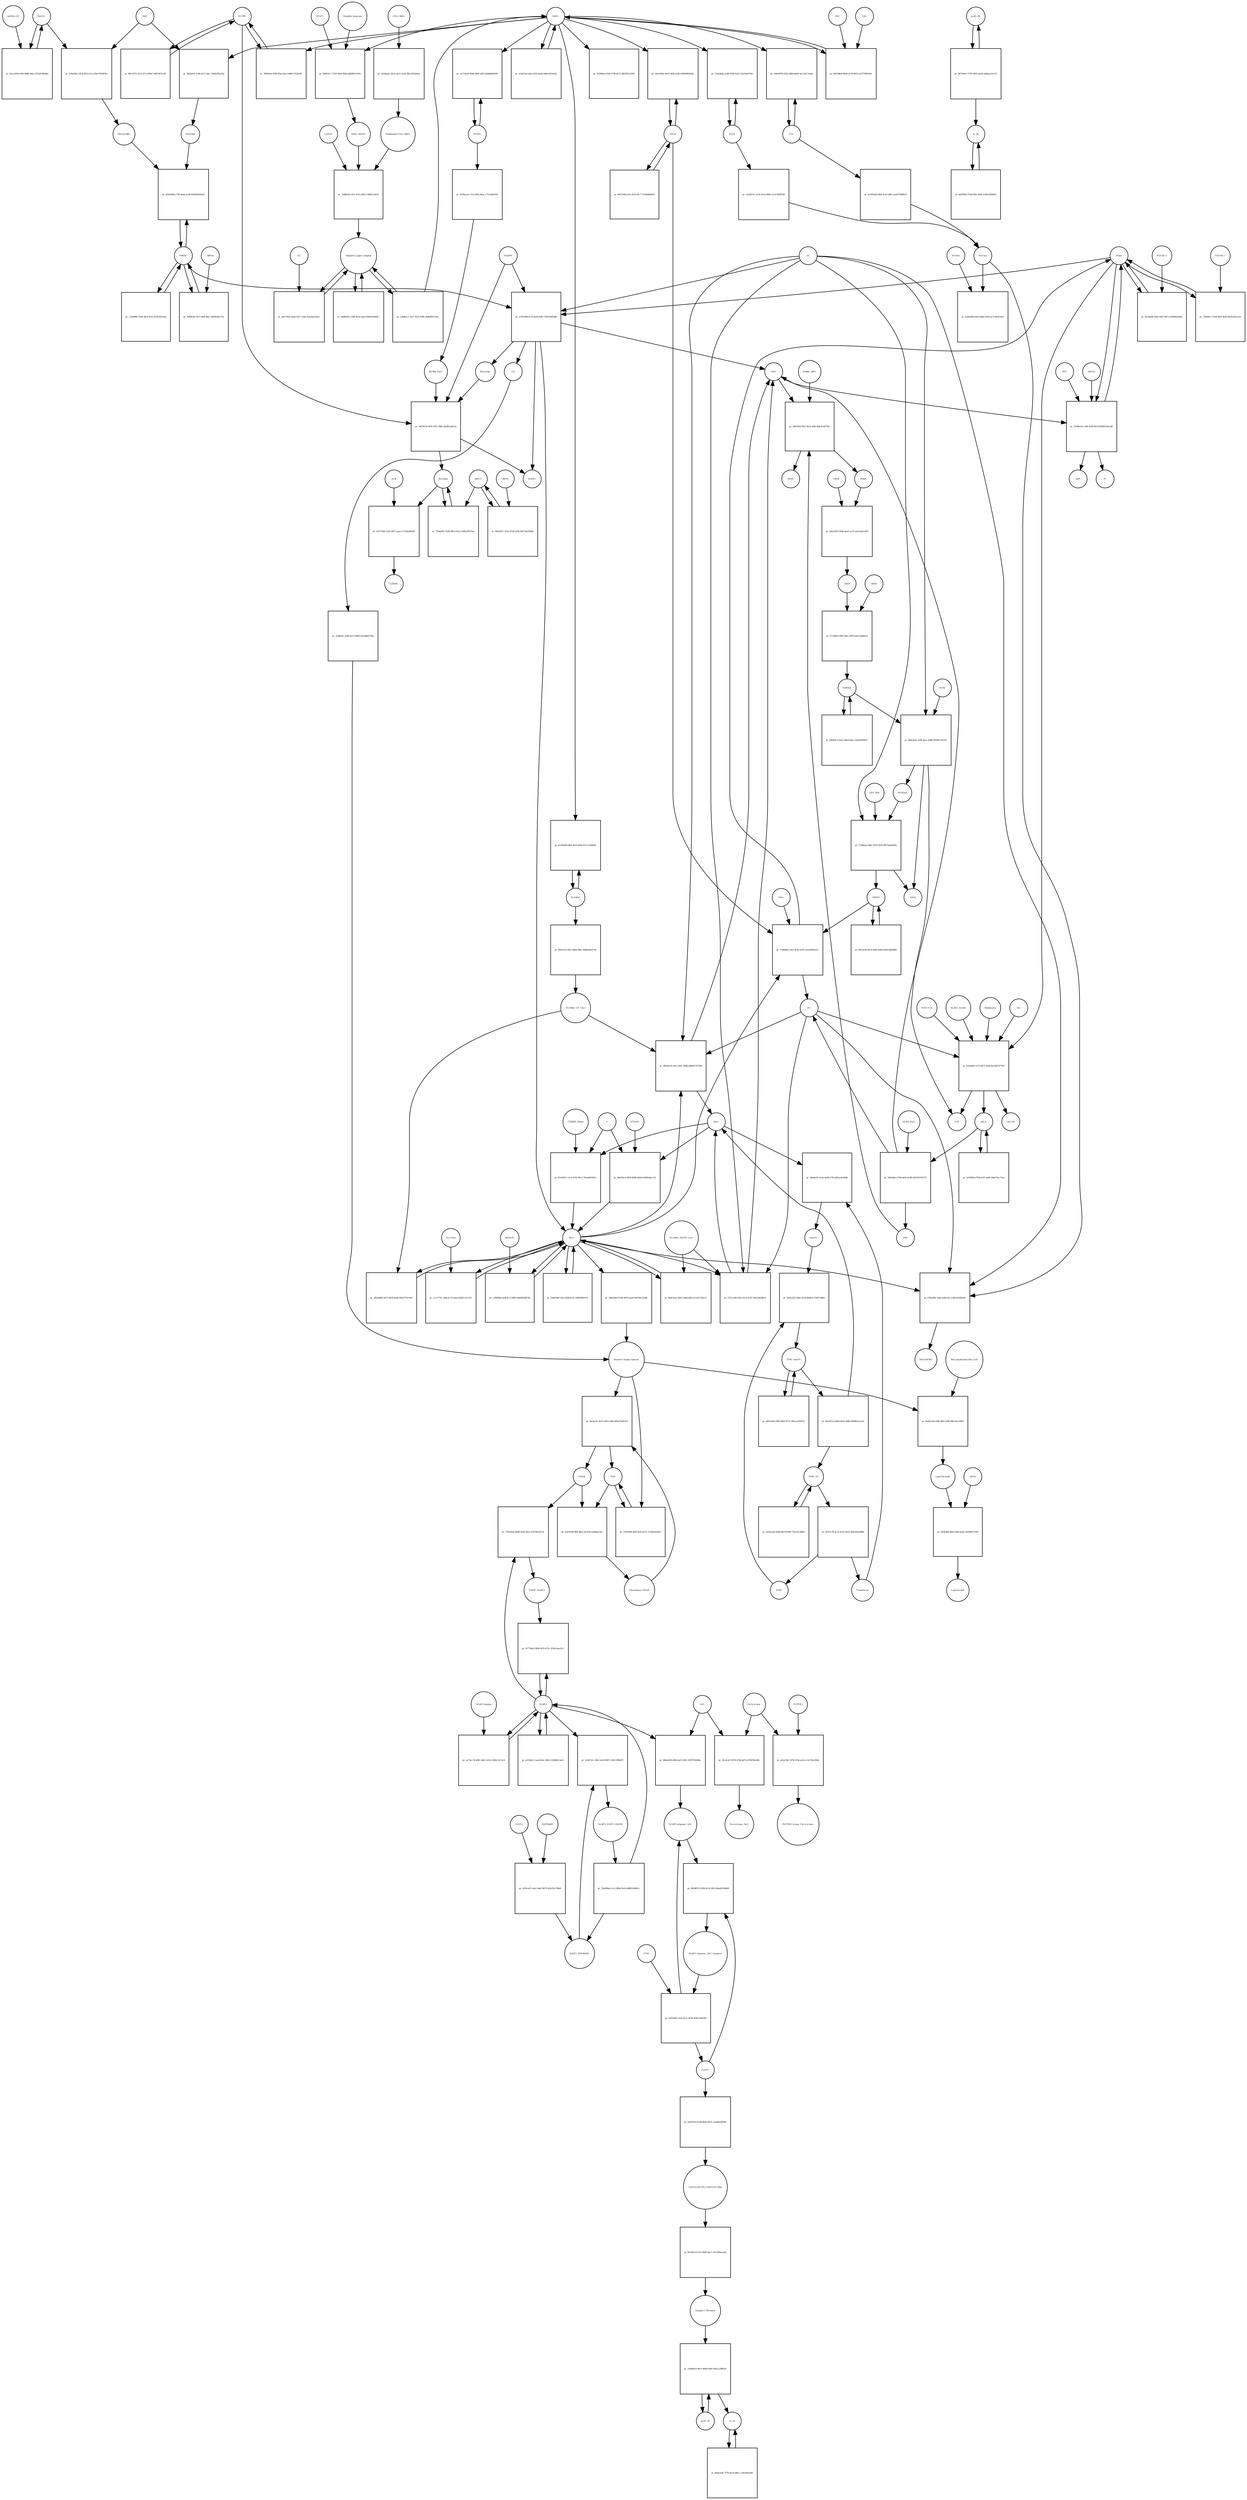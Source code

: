 strict digraph  {
Heme [annotation="urn_miriam_obo.chebi_CHEBI%3A30413", bipartite=0, cls="simple chemical", fontsize=4, label=Heme, shape=circle];
"pr_a765599b-fc19-4a29-834f-729fcb9d5d9b" [annotation="", bipartite=1, cls=process, fontsize=4, label="pr_a765599b-fc19-4a29-834f-729fcb9d5d9b", shape=square];
Biliverdin [annotation="urn_miriam_obo.chebi_CHEBI%3A17033", bipartite=0, cls="simple chemical", fontsize=4, label=Biliverdin, shape=circle];
HMOX1 [annotation="", bipartite=0, cls=macromolecule, fontsize=4, label=HMOX1, shape=circle];
O2 [annotation="urn_miriam_obo.chebi_CHEBI%3A15379", bipartite=0, cls="simple chemical", fontsize=4, label=O2, shape=circle];
NADPH [annotation="urn_miriam_obo.chebi_CHEBI%3A16474", bipartite=0, cls="simple chemical", fontsize=4, label=NADPH, shape=circle];
H2O [annotation="urn_miriam_obo.chebi_CHEBI%3A15377", bipartite=0, cls="simple chemical", fontsize=4, label=H2O, shape=circle];
"Fe2+" [annotation="urn_miriam_obo.chebi_CHEBI%3A29033", bipartite=0, cls="simple chemical", fontsize=4, label="Fe2+", shape=circle];
"NADP+" [annotation="urn_miriam_obo.chebi_CHEBI%3A18009", bipartite=0, cls="simple chemical", fontsize=4, label="NADP+", shape=circle];
CO [annotation="urn_miriam_obo.chebi_CHEBI%3A17245", bipartite=0, cls="simple chemical", fontsize=4, label=CO, shape=circle];
"pr_4f1afa08-296d-4407-887e-d394fbf2b00a" [annotation="", bipartite=1, cls=process, fontsize=4, label="pr_4f1afa08-296d-4407-887e-d394fbf2b00a", shape=square];
"FLVCR1-2" [annotation=urn_miriam_uniprot_Q9Y5Y0, bipartite=0, cls=macromolecule, fontsize=4, label="FLVCR1-2", shape=circle];
"pr_3bf30136-467b-4051-98fb-36a8f3cd0c2a" [annotation="", bipartite=1, cls=process, fontsize=4, label="pr_3bf30136-467b-4051-98fb-36a8f3cd0c2a", shape=square];
Bilirubin [annotation="urn_miriam_obo.chebi_CHEBI%3A16990", bipartite=0, cls="simple chemical", fontsize=4, label=Bilirubin, shape=circle];
BLVRB [annotation=urn_miriam_uniprot_P30043, bipartite=0, cls=macromolecule, fontsize=4, label=BLVRB, shape=circle];
"BLVRA_Zn2+" [annotation="urn_miriam_obo.chebi_CHEBI%3A29805|urn_miriam_uniprot_P53004", bipartite=0, cls=complex, fontsize=4, label="BLVRA_Zn2+", shape=circle];
"pr_795bab62-7b2b-48e3-82e2-5a00a30555aa" [annotation="", bipartite=1, cls=process, fontsize=4, label="pr_795bab62-7b2b-48e3-82e2-5a00a30555aa", shape=square];
ABCC1 [annotation="", bipartite=0, cls=macromolecule, fontsize=4, label=ABCC1, shape=circle];
"pr_581374b0-52a8-4d37-aaaa-e7e29a2b4565" [annotation="", bipartite=1, cls=process, fontsize=4, label="pr_581374b0-52a8-4d37-aaaa-e7e29a2b4565", shape=square];
ALB [annotation=urn_miriam_uniprot_P02768, bipartite=0, cls=macromolecule, fontsize=4, label=ALB, shape=circle];
"ALB/BIL" [annotation="urn_miriam_uniprot_P02768|urn_miriam_obo.chebi_CHEBI%3A16990", bipartite=0, cls=complex, fontsize=4, label="ALB/BIL", shape=circle];
NRF2 [annotation="", bipartite=0, cls=macromolecule, fontsize=4, label=NRF2, shape=circle];
"pr_6bf2d1f6-3c96-427c-9dcc-594fef58c03a" [annotation="", bipartite=1, cls=process, fontsize=4, label="pr_6bf2d1f6-3c96-427c-9dcc-594fef58c03a", shape=square];
MAF [annotation=urn_miriam_uniprot_O75444, bipartite=0, cls=macromolecule, fontsize=4, label=MAF, shape=circle];
"Nrf2/Maf" [annotation="", bipartite=0, cls=complex, fontsize=4, label="Nrf2/Maf", shape=circle];
"pr_674a028c-54cb-4853-a5ca-d9e5763d035a" [annotation="", bipartite=1, cls=process, fontsize=4, label="pr_674a028c-54cb-4853-a5ca-d9e5763d035a", shape=square];
BACH1 [annotation=urn_miriam_uniprot_O14867, bipartite=0, cls=macromolecule, fontsize=4, label=BACH1, shape=circle];
"BACH1/Maf" [annotation="", bipartite=0, cls=complex, fontsize=4, label="BACH1/Maf", shape=circle];
"pr_b23c3356-c4b0-49d6-a4dc-d722dc9b04ba" [annotation="", bipartite=1, cls=process, fontsize=4, label="pr_b23c3356-c4b0-49d6-a4dc-d722dc9b04ba", shape=square];
"miRNA-155" [annotation=urn_miriam_ncbigene_406947, bipartite=0, cls="nucleic acid feature", fontsize=4, label="miRNA-155", shape=circle];
"pr_830e9560-a769-4e4a-acdd-839d39b05a65" [annotation="", bipartite=1, cls=process, fontsize=4, label="pr_830e9560-a769-4e4a-acdd-839d39b05a65", shape=square];
PRIN9 [annotation="urn_miriam_obo.chebi_CHEBI%3A15430", bipartite=0, cls="simple chemical", fontsize=4, label=PRIN9, shape=circle];
"pr_11886f6b-33e5-4c90-a07d-1eae939bcb7e" [annotation="", bipartite=1, cls=process, fontsize=4, label="pr_11886f6b-33e5-4c90-a07d-1eae939bcb7e", shape=square];
FECH [annotation=urn_miriam_uniprot_P22830, bipartite=0, cls=macromolecule, fontsize=4, label=FECH, shape=circle];
"Pb2+" [annotation="urn_miriam_obo.chebi_CHEBI%3A27889", bipartite=0, cls="simple chemical", fontsize=4, label="Pb2+", shape=circle];
"H+" [annotation="urn_miriam_obo.chebi_CHEBI%3A15378", bipartite=0, cls="simple chemical", fontsize=4, label="H+", shape=circle];
"SUCC-CoA" [annotation="urn_miriam_obo.chebi_CHEBI%3A57292", bipartite=0, cls="simple chemical", fontsize=4, label="SUCC-CoA", shape=circle];
"pr_b5afaf82-1a74-4071-924b-be2286707932" [annotation="", bipartite=1, cls=process, fontsize=4, label="pr_b5afaf82-1a74-4071-924b-be2286707932", shape=square];
dALA [annotation="urn_miriam_obo.chebi_CHEBI%3A356416", bipartite=0, cls="simple chemical", fontsize=4, label=dALA, shape=circle];
ALAS1_ALAS2 [annotation="urn_miriam_uniprot_P13196|urn_miriam_uniprot_P22557", bipartite=0, cls=complex, fontsize=4, label=ALAS1_ALAS2, shape=circle];
Panhematin [annotation="urn_miriam_obo.chebi_CHEBI%3A50385", bipartite=0, cls="simple chemical", fontsize=4, label=Panhematin, shape=circle];
Gly [annotation="urn_miriam_obo.chebi_CHEBI%3A57305", bipartite=0, cls="simple chemical", fontsize=4, label=Gly, shape=circle];
"CoA-SH" [annotation="urn_miriam_obo.chebi_CHEBI%3A15346", bipartite=0, cls="simple chemical", fontsize=4, label="CoA-SH", shape=circle];
CO2 [annotation="urn_miriam_obo.chebi_CHEBI%3A16526", bipartite=0, cls="simple chemical", fontsize=4, label=CO2, shape=circle];
"pr_00081fc7-2725-44a0-8fdb-ab4f88321854" [annotation="", bipartite=1, cls=process, fontsize=4, label="pr_00081fc7-2725-44a0-8fdb-ab4f88321854", shape=square];
KEAP1 [annotation=urn_miriam_uniprot_Q14145, bipartite=0, cls=macromolecule, fontsize=4, label=KEAP1, shape=circle];
NRF2_KEAP1 [annotation="urn_miriam_uniprot_Q14145|urn_miriam_uniprot_Q16236", bipartite=0, cls=complex, fontsize=4, label=NRF2_KEAP1, shape=circle];
"Dimethly fumarate" [annotation="urn_miriam_obo.chebi_CHEBI%3A76004", bipartite=0, cls="simple chemical", fontsize=4, label="Dimethly fumarate", shape=circle];
"Ubiquitin Ligase Complex" [annotation="urn_miriam_uniprot_Q14145|urn_miriam_uniprot_Q15843|urn_miriam_uniprot_Q13618|urn_miriam_uniprot_P62877|urn_miriam_uniprot_Q16236|urn_miriam_uniprot_P0CG48|urn_miriam_pubmed_19940261|urn_miriam_interpro_IPR000608", bipartite=0, cls=complex, fontsize=4, label="Ubiquitin Ligase Complex", shape=circle];
"pr_0408b92a-1588-4a5d-a9a5-f9463b5d9da1" [annotation="", bipartite=1, cls=process, fontsize=4, label="pr_0408b92a-1588-4a5d-a9a5-f9463b5d9da1", shape=square];
"pr_290e9be3-f760-4643-9c86-e8293078157b" [annotation="", bipartite=1, cls=process, fontsize=4, label="pr_290e9be3-f760-4643-9c86-e8293078157b", shape=square];
PBG [annotation="urn_miriam_obo.chebi_CHEBI%3A58126", bipartite=0, cls="simple chemical", fontsize=4, label=PBG, shape=circle];
"ALAD_Zn2+" [annotation="urn_miriam_uniprot_P13716|urn_miriam_obo.chebi_CHEBI%3A29105", bipartite=0, cls=complex, fontsize=4, label="ALAD_Zn2+", shape=circle];
"pr_2bff501b-f821-4bc8-af06-4fde9cb4705e" [annotation="", bipartite=1, cls=process, fontsize=4, label="pr_2bff501b-f821-4bc8-af06-4fde9cb4705e", shape=square];
HMBL [annotation="urn_miriam_obo.chebi_CHEBI%3A57845", bipartite=0, cls="simple chemical", fontsize=4, label=HMBL, shape=circle];
HMBS_DIPY [annotation="urn_miriam_obo.chebi_CHEBI%3A36319|urn_miriam_uniprot_P08397", bipartite=0, cls=complex, fontsize=4, label=HMBS_DIPY, shape=circle];
"NH4+" [annotation="urn_miriam_obo.chebi_CHEBI%3A28938", bipartite=0, cls="simple chemical", fontsize=4, label="NH4+", shape=circle];
"pr_44ae2024-5b9b-4ea0-ac55-aa9ceeb1e4d3" [annotation="", bipartite=1, cls=process, fontsize=4, label="pr_44ae2024-5b9b-4ea0-ac55-aa9ceeb1e4d3", shape=square];
URO3 [annotation="urn_miriam_obo.chebi_CHEBI%3A15437", bipartite=0, cls="simple chemical", fontsize=4, label=URO3, shape=circle];
UROS [annotation=urn_miriam_uniprot_P10746, bipartite=0, cls=macromolecule, fontsize=4, label=UROS, shape=circle];
"pr_e7c58f4d-1985-48ec-8970-fa017addde43" [annotation="", bipartite=1, cls=process, fontsize=4, label="pr_e7c58f4d-1985-48ec-8970-fa017addde43", shape=square];
COPRO3 [annotation="urn_miriam_obo.chebi_CHEBI%3A15439", bipartite=0, cls="simple chemical", fontsize=4, label=COPRO3, shape=circle];
UROD [annotation=urn_miriam_uniprot_P06132, bipartite=0, cls=macromolecule, fontsize=4, label=UROD, shape=circle];
"pr_04bca0ac-43f8-4ea1-ab48-26568cc6e523" [annotation="", bipartite=1, cls=process, fontsize=4, label="pr_04bca0ac-43f8-4ea1-ab48-26568cc6e523", shape=square];
PPGEN9 [annotation="urn_miriam_obo.chebi_CHEBI%3A15435", bipartite=0, cls="simple chemical", fontsize=4, label=PPGEN9, shape=circle];
CPOX [annotation=urn_miriam_uniprot_P36551, bipartite=0, cls=macromolecule, fontsize=4, label=CPOX, shape=circle];
H2O2 [annotation="urn_miriam_obo.chebi_CHEBI%3A16240", bipartite=0, cls="simple chemical", fontsize=4, label=H2O2, shape=circle];
"pr_f72dbeea-6d6c-4974-9295-8f874d4a802b" [annotation="", bipartite=1, cls=process, fontsize=4, label="pr_f72dbeea-6d6c-4974-9295-8f874d4a802b", shape=square];
PPO_FAD [annotation="urn_miriam_obo.chebi_CHEBI%3A16238|urn_miriam_uniprot_P50336", bipartite=0, cls=complex, fontsize=4, label=PPO_FAD, shape=circle];
"pr_a33ef10d-a9ae-42f3-8ad4-06dcee618a52" [annotation="", bipartite=1, cls=process, fontsize=4, label="pr_a33ef10d-a9ae-42f3-8ad4-06dcee618a52", shape=square];
"pr_1016992a-f70d-4cf7-a6d9-56b075ec73c9" [annotation="", bipartite=1, cls="uncertain process", fontsize=4, label="pr_1016992a-f70d-4cf7-a6d9-56b075ec73c9", shape=square];
"pr_2db40e72-4dc2-48ad-bbac-23a6a95f0e67" [annotation="", bipartite=1, cls="uncertain process", fontsize=4, label="pr_2db40e72-4dc2-48ad-bbac-23a6a95f0e67", shape=square];
"pr_0fecdc6f-06c4-49e8-9e8d-a065c6ba8689" [annotation="", bipartite=1, cls="uncertain process", fontsize=4, label="pr_0fecdc6f-06c4-49e8-9e8d-a065c6ba8689", shape=square];
"Poly-unsaturated fatty acid" [annotation="urn_miriam_obo.chebi_CHEBI%3A26208", bipartite=0, cls="simple chemical", fontsize=4, label="Poly-unsaturated fatty acid", shape=circle];
"pr_b3a82c04-e6d6-4f0a-af98-286c5eec9049" [annotation="", bipartite=1, cls=process, fontsize=4, label="pr_b3a82c04-e6d6-4f0a-af98-286c5eec9049", shape=square];
"Lipid Peroxide" [annotation="urn_miriam_obo.chebi_CHEBI%3A61051", bipartite=0, cls="simple chemical", fontsize=4, label="Lipid Peroxide", shape=circle];
"Reactive Oxygen Species" [annotation="urn_miriam_obo.chebi_CHEBI%3A26523", bipartite=0, cls="simple chemical", fontsize=4, label="Reactive Oxygen Species", shape=circle];
"pr_079fa99a-1bad-428d-81c2-6851b5492ef6" [annotation="", bipartite=1, cls=process, fontsize=4, label="pr_079fa99a-1bad-428d-81c2-6851b5492ef6", shape=square];
"Fe(3+)O(OH)" [annotation="urn_miriam_obo.chebi_CHEBI%3A78619", bipartite=0, cls="simple chemical", fontsize=4, label="Fe(3+)O(OH)", shape=circle];
Ferritin [annotation=urn_miriam_uniprot_P02794, bipartite=0, cls=complex, fontsize=4, label=Ferritin, shape=circle];
"pr_a8b18800-9d71-4834-8e66-459477037d07" [annotation="", bipartite=1, cls=process, fontsize=4, label="pr_a8b18800-9d71-4834-8e66-459477037d07", shape=square];
"SLC40A1_CP_Cu2+" [annotation="urn_miriam_uniprot_P00450|urn_miriam_uniprot_Q9NP59|urn_miriam_obo.chebi_CHEBI%3A29036", bipartite=0, cls=complex, fontsize=4, label="SLC40A1_CP_Cu2+", shape=circle];
"pr_9834ee18-26e1-49ec-9b4b-d84661707344" [annotation="", bipartite=1, cls=process, fontsize=4, label="pr_9834ee18-26e1-49ec-9b4b-d84661707344", shape=square];
"Fe3+" [annotation="urn_miriam_obo.chebi_CHEBI%3A29034", bipartite=0, cls="simple chemical", fontsize=4, label="Fe3+", shape=circle];
SLC40A1 [annotation=urn_miriam_ncbigene_30061, bipartite=0, cls="nucleic acid feature", fontsize=4, label=SLC40A1, shape=circle];
"pr_ec539a96-fdb5-4610-8d92-f57ce140000e" [annotation="", bipartite=1, cls=process, fontsize=4, label="pr_ec539a96-fdb5-4610-8d92-f57ce140000e", shape=square];
FTH1 [annotation=urn_miriam_ncbigene_2495, bipartite=0, cls="nucleic acid feature", fontsize=4, label=FTH1, shape=circle];
"pr_73e638da-acd8-47d6-9cfb-743cfda874d1" [annotation="", bipartite=1, cls=process, fontsize=4, label="pr_73e638da-acd8-47d6-9cfb-743cfda874d1", shape=square];
FTL [annotation=urn_miriam_ncbigene_2512, bipartite=0, cls="nucleic acid feature", fontsize=4, label=FTL, shape=circle];
"pr_26b03878-022e-49b6-b6d9-5ec145c7a4eb" [annotation="", bipartite=1, cls=process, fontsize=4, label="pr_26b03878-022e-49b6-b6d9-5ec145c7a4eb", shape=square];
"pr_1ee8472c-2c2b-45ea-9b66-51cb7d628590" [annotation="", bipartite=1, cls=process, fontsize=4, label="pr_1ee8472c-2c2b-45ea-9b66-51cb7d628590", shape=square];
"pr_ac4954a8-e893-4c03-a80c-eaa0278896c8" [annotation="", bipartite=1, cls=process, fontsize=4, label="pr_ac4954a8-e893-4c03-a80c-eaa0278896c8", shape=square];
"pr_bb1e09de-8dc9-4026-b245-b59b0f802b45" [annotation="", bipartite=1, cls=process, fontsize=4, label="pr_bb1e09de-8dc9-4026-b245-b59b0f802b45", shape=square];
"pr_bf07230d-ef3e-4310-9fc7-137bbdbbf055" [annotation="", bipartite=1, cls=process, fontsize=4, label="pr_bf07230d-ef3e-4310-9fc7-137bbdbbf055", shape=square];
"pr_c529d98c-918f-4b14-9c0c-f55f3301ef42" [annotation="", bipartite=1, cls=process, fontsize=4, label="pr_c529d98c-918f-4b14-9c0c-f55f3301ef42", shape=square];
BLVRA [annotation=urn_miriam_ncbigene_644, bipartite=0, cls="nucleic acid feature", fontsize=4, label=BLVRA, shape=circle];
"pr_2e7144e0-4048-49f9-a282-044db4bf63f0" [annotation="", bipartite=1, cls=process, fontsize=4, label="pr_2e7144e0-4048-49f9-a282-044db4bf63f0", shape=square];
"pr_3f800a9a-fd94-43ee-bece-b887c3528c86" [annotation="", bipartite=1, cls=process, fontsize=4, label="pr_3f800a9a-fd94-43ee-bece-b887c3528c86", shape=square];
"pr_9813357c-fa10-47c6-8f9d-740f1947cc49" [annotation="", bipartite=1, cls=process, fontsize=4, label="pr_9813357c-fa10-47c6-8f9d-740f1947cc49", shape=square];
"pr_5249aa3e-c31e-495a-8e4c-c75c6d0eff28" [annotation="", bipartite=1, cls=process, fontsize=4, label="pr_5249aa3e-c31e-495a-8e4c-c75c6d0eff28", shape=square];
"pr_f4b15cf3-581e-4b0d-96bc-8886e8da5749" [annotation="", bipartite=1, cls=process, fontsize=4, label="pr_f4b15cf3-581e-4b0d-96bc-8886e8da5749", shape=square];
"pr_e24ee684-6dc6-466a-993e-ac374d3e3afd" [annotation="", bipartite=1, cls=process, fontsize=4, label="pr_e24ee684-6dc6-466a-993e-ac374d3e3afd", shape=square];
NCOA4 [annotation=urn_miriam_uniprot_Q13772, bipartite=0, cls=macromolecule, fontsize=4, label=NCOA4, shape=circle];
"pr_87a2f831-11c4-47b2-90c5-702a84010f1e" [annotation="", bipartite=1, cls=process, fontsize=4, label="pr_87a2f831-11c4-47b2-90c5-702a84010f1e", shape=square];
CYBRD1_Heme [annotation="urn_miriam_uniprot_Q53TN4|urn_miriam_obo.chebi_CHEBI%3A30413", bipartite=0, cls=complex, fontsize=4, label=CYBRD1_Heme, shape=circle];
"e-" [annotation="urn_miriam_obo.chebi_CHEBI%3A10545", bipartite=0, cls="simple chemical", fontsize=4, label="e-", shape=circle];
"pr_cc127781-1466-4c70-bfab-e8387c5c2375" [annotation="", bipartite=1, cls=process, fontsize=4, label="pr_cc127781-1466-4c70-bfab-e8387c5c2375", shape=square];
SLC11A2 [annotation=urn_miriam_uniprot_P49281, bipartite=0, cls=macromolecule, fontsize=4, label=SLC11A2, shape=circle];
"pr_043f34bf-dbe6-45bf-bad2-3d20b9e733f6" [annotation="", bipartite=1, cls=process, fontsize=4, label="pr_043f34bf-dbe6-45bf-bad2-3d20b9e733f6", shape=square];
"Lipid alcohol" [annotation="urn_miriam_obo.chebi_CHEBI%3A24026", bipartite=0, cls="simple chemical", fontsize=4, label="Lipid alcohol", shape=circle];
GPX4 [annotation=urn_miriam_uniprot_P36969, bipartite=0, cls=macromolecule, fontsize=4, label=GPX4, shape=circle];
"pr_83ff4036-32c5-409f-8f6c-9e840ef6179a" [annotation="", bipartite=1, cls=process, fontsize=4, label="pr_83ff4036-32c5-409f-8f6c-9e840ef6179a", shape=square];
ORF3a [annotation="urn_miriam_uniprot_P0DTC3|urn_miriam_taxonomy_2697049", bipartite=0, cls=macromolecule, fontsize=4, label=ORF3a, shape=circle];
"pr_5db184e6-0708-497b-baa9-d3b760c5cbdf" [annotation="", bipartite=1, cls=process, fontsize=4, label="pr_5db184e6-0708-497b-baa9-d3b760c5cbdf", shape=square];
"pr_fbb32611-25c0-47a8-a55b-9d17abc00dfb" [annotation="", bipartite=1, cls=process, fontsize=4, label="pr_fbb32611-25c0-47a8-a55b-9d17abc00dfb", shape=square];
ORF9c [annotation=urn_miriam_taxonomy_2697049, bipartite=0, cls=macromolecule, fontsize=4, label=ORF9c, shape=circle];
CUL3_RBX1 [annotation="urn_miriam_uniprot_Q13618|urn_miriam_uniprot_P62877", bipartite=0, cls=complex, fontsize=4, label=CUL3_RBX1, shape=circle];
"pr_9224beec-d3cb-4a15-9a3b-382c951b4ebc" [annotation="", bipartite=1, cls=process, fontsize=4, label="pr_9224beec-d3cb-4a15-9a3b-382c951b4ebc", shape=square];
"Neddylated CUL3_RBX1" [annotation="urn_miriam_uniprot_Q15843|urn_miriam_uniprot_Q13618|urn_miriam_uniprot_P62877", bipartite=0, cls=complex, fontsize=4, label="Neddylated CUL3_RBX1", shape=circle];
"pr_bc499efe-f2d0-4748-ba71-ddb783e325f8" [annotation="", bipartite=1, cls=process, fontsize=4, label="pr_bc499efe-f2d0-4748-ba71-ddb783e325f8", shape=square];
"pr_7d489cf0-cf51-4121-b6fe-e7d0f2c5df18" [annotation="", bipartite=1, cls=process, fontsize=4, label="pr_7d489cf0-cf51-4121-b6fe-e7d0f2c5df18", shape=square];
CAND1 [annotation=urn_miriam_uniprot_Q86VP6, bipartite=0, cls=macromolecule, fontsize=4, label=CAND1, shape=circle];
E2 [annotation=urn_miriam_interpro_IPR000608, bipartite=0, cls=macromolecule, fontsize=4, label=E2, shape=circle];
"pr_4e01705a-42da-4557-a56a-3efe44e426e1" [annotation="", bipartite=1, cls=process, fontsize=4, label="pr_4e01705a-42da-4557-a56a-3efe44e426e1", shape=square];
"pr_6d07d8a9-664d-4178-8922-ea7f799916ee" [annotation="", bipartite=1, cls=process, fontsize=4, label="pr_6d07d8a9-664d-4178-8922-ea7f799916ee", shape=square];
PKC [annotation="urn_miriam_pubmed_12198130|urn_miriam_interpro_IPR012233", bipartite=0, cls=macromolecule, fontsize=4, label=PKC, shape=circle];
CK2 [annotation="", bipartite=0, cls=macromolecule, fontsize=4, label=CK2, shape=circle];
"pr_74b995c7-61df-4f65-8a26-8d2f5325ce54" [annotation="", bipartite=1, cls=process, fontsize=4, label="pr_74b995c7-61df-4f65-8a26-8d2f5325ce54", shape=square];
"FLVCR1-1" [annotation=urn_miriam_uniprot_Q9Y5Y0, bipartite=0, cls=macromolecule, fontsize=4, label="FLVCR1-1", shape=circle];
"pr_55086cb3-c384-45d9-8b76-8560053bc5d0" [annotation="", bipartite=1, cls=process, fontsize=4, label="pr_55086cb3-c384-45d9-8b76-8560053bc5d0", shape=square];
ABCG2 [annotation=urn_miriam_uniprot_Q9UNQ0, bipartite=0, cls="macromolecule multimer", fontsize=4, label=ABCG2, shape=circle];
ATP [annotation="urn_miriam_obo.chebi_CHEBI%3A30616", bipartite=0, cls="simple chemical", fontsize=4, label=ATP, shape=circle];
Pi [annotation="urn_miriam_obo.chebi_CHEBI%3A18367", bipartite=0, cls="simple chemical", fontsize=4, label=Pi, shape=circle];
ADP [annotation="urn_miriam_obo.chebi_CHEBI%3A456216", bipartite=0, cls="simple chemical", fontsize=4, label=ADP, shape=circle];
"pr_8bde22ac-db47-448d-af66-011e671d5e12" [annotation="", bipartite=1, cls=process, fontsize=4, label="pr_8bde22ac-db47-448d-af66-011e671d5e12", shape=square];
"SLC40A1_HEPH_Cu2+" [annotation="urn_miriam_uniprot_Q9BQS7|urn_miriam_uniprot_Q9NP59|urn_miriam_obo.chebi_CHEBI%3A28694", bipartite=0, cls=complex, fontsize=4, label="SLC40A1_HEPH_Cu2+", shape=circle];
"pr_23211a99-82bc-43c9-972f-148319928972" [annotation="", bipartite=1, cls=process, fontsize=4, label="pr_23211a99-82bc-43c9-972f-148319928972", shape=square];
"pr_e8afdc05-31a4-4a08-a7f4-edf2a1dc8648" [annotation="", bipartite=1, cls=process, fontsize=4, label="pr_e8afdc05-31a4-4a08-a7f4-edf2a1dc8648", shape=square];
Transferrin [annotation=urn_miriam_uniprot_P02787, bipartite=0, cls=macromolecule, fontsize=4, label=Transferrin, shape=circle];
holoTF [annotation="urn_miriam_uniprot_P02787|urn_miriam_obo.chebi_CHEBI%3A29034", bipartite=0, cls=complex, fontsize=4, label=holoTF, shape=circle];
TFRC [annotation=urn_miriam_uniprot_P02786, bipartite=0, cls="macromolecule multimer", fontsize=4, label=TFRC, shape=circle];
"pr_0ed2223f-208a-4136-806b-fc730f37dd83" [annotation="", bipartite=1, cls=process, fontsize=4, label="pr_0ed2223f-208a-4136-806b-fc730f37dd83", shape=square];
TFRC_holoTF [annotation="urn_miriam_uniprot_P02787|urn_miriam_obo.chebi_CHEBI%3A29034|urn_miriam_uniprot_P02786", bipartite=0, cls=complex, fontsize=4, label=TFRC_holoTF, shape=circle];
"pr_d057ab85-18f0-48b3-971e-583cce67e87d" [annotation="", bipartite=1, cls=process, fontsize=4, label="pr_d057ab85-18f0-48b3-971e-583cce67e87d", shape=square];
"pr_04cb31a3-d9a9-4b22-b5b6-d9d68ee5caef" [annotation="", bipartite=1, cls=process, fontsize=4, label="pr_04cb31a3-d9a9-4b22-b5b6-d9d68ee5caef", shape=square];
TFRC_TF [annotation="urn_miriam_uniprot_P02787|urn_miriam_uniprot_P02786", bipartite=0, cls=complex, fontsize=4, label=TFRC_TF, shape=circle];
"pr_6b92f4a3-9d59-4838-a864-619985dac153" [annotation="", bipartite=1, cls=process, fontsize=4, label="pr_6b92f4a3-9d59-4838-a864-619985dac153", shape=square];
STEAP3 [annotation=urn_miriam_uniprot_Q658P3, bipartite=0, cls=macromolecule, fontsize=4, label=STEAP3, shape=circle];
"pr_c300f0bb-4e6f-4cf3-9f69-4d69895097db" [annotation="", bipartite=1, cls=process, fontsize=4, label="pr_c300f0bb-4e6f-4cf3-9f69-4d69895097db", shape=square];
MCOLN1 [annotation=urn_miriam_uniprot_Q9GZU1, bipartite=0, cls=macromolecule, fontsize=4, label=MCOLN1, shape=circle];
"pr_f348c9d6-1f4e-428b-bc41-240ff3d04193" [annotation="", bipartite=1, cls=process, fontsize=4, label="pr_f348c9d6-1f4e-428b-bc41-240ff3d04193", shape=square];
"pr_a05aa1e9-5e6d-4dc4-8398-772e33c18d03" [annotation="", bipartite=1, cls=process, fontsize=4, label="pr_a05aa1e9-5e6d-4dc4-8398-772e33c18d03", shape=square];
"pr_9cf47c7b-ac2e-4523-a9cb-3ba61b5a908b" [annotation="", bipartite=1, cls=process, fontsize=4, label="pr_9cf47c7b-ac2e-4523-a9cb-3ba61b5a908b", shape=square];
"pr_148db1cc-3e17-452f-9380-3b80d051149a" [annotation="", bipartite=1, cls=process, fontsize=4, label="pr_148db1cc-3e17-452f-9380-3b80d051149a", shape=square];
Thioredoxin_TXNIP [annotation="urn_miriam_uniprot_P10599|urn_miriam_uniprot_Q9H3M7", bipartite=0, cls=complex, fontsize=4, label=Thioredoxin_TXNIP, shape=circle];
"pr_f6e4ec9c-8e73-4563-a892-6f0e276d5126" [annotation="", bipartite=1, cls=process, fontsize=4, label="pr_f6e4ec9c-8e73-4563-a892-6f0e276d5126", shape=square];
TXNIP [annotation=urn_miriam_uniprot_Q9H3M7, bipartite=0, cls=macromolecule, fontsize=4, label=TXNIP, shape=circle];
TXN [annotation=urn_miriam_uniprot_P10599, bipartite=0, cls=macromolecule, fontsize=4, label=TXN, shape=circle];
NLRP3 [annotation=urn_miriam_uniprot_Q96P20, bipartite=0, cls=macromolecule, fontsize=4, label=NLRP3, shape=circle];
"pr_ac74cc7b-4681-4461-b324-c0b91cb17ac6" [annotation="", bipartite=1, cls=process, fontsize=4, label="pr_ac74cc7b-4681-4461-b324-c0b91cb17ac6", shape=square];
"Nf-KB Complex" [annotation="urn_miriam_uniprot_P19838|urn_miriam_uniprot_Q04206|urn_miriam_uniprot_Q00653", bipartite=0, cls=complex, fontsize=4, label="Nf-KB Complex", shape=circle];
"pr_a1f2d412-1aad-4cbc-9d56-1104b65c9a53" [annotation="", bipartite=1, cls=process, fontsize=4, label="pr_a1f2d412-1aad-4cbc-9d56-1104b65c9a53", shape=square];
"pr_7293280f-a0f9-455f-ab72-7c45616a3932" [annotation="", bipartite=1, cls=process, fontsize=4, label="pr_7293280f-a0f9-455f-ab72-7c45616a3932", shape=square];
"pr_2a9765df-9f8f-4de5-ab7d-8caa0bdae34c" [annotation="", bipartite=1, cls=process, fontsize=4, label="pr_2a9765df-9f8f-4de5-ab7d-8caa0bdae34c", shape=square];
HSP90AB1 [annotation=urn_miriam_uniprot_P08238, bipartite=0, cls=macromolecule, fontsize=4, label=HSP90AB1, shape=circle];
"pr_d316ce67-e4a2-4daf-9b79-2b2a55c704dd" [annotation="", bipartite=1, cls=process, fontsize=4, label="pr_d316ce67-e4a2-4daf-9b79-2b2a55c704dd", shape=square];
SUGT1 [annotation=urn_miriam_uniprot_Q9Y2Z0, bipartite=0, cls=macromolecule, fontsize=4, label=SUGT1, shape=circle];
SUGT1_HSP90AB1 [annotation="urn_miriam_uniprot_P08238|urn_miriam_uniprot_Q9Y2Z0", bipartite=0, cls=complex, fontsize=4, label=SUGT1_HSP90AB1, shape=circle];
"pr_3c40712c-28b3-4a59-8907-234219f96d7f" [annotation="", bipartite=1, cls=process, fontsize=4, label="pr_3c40712c-28b3-4a59-8907-234219f96d7f", shape=square];
NLRP3_SUGT1_HSP90 [annotation="urn_miriam_uniprot_P08238|urn_miriam_uniprot_Q96P20|urn_miriam_uniprot_Q9Y2Z0", bipartite=0, cls=complex, fontsize=4, label=NLRP3_SUGT1_HSP90, shape=circle];
"pr_7362542a-dd9d-4182-a81a-f34728a3a73e" [annotation="", bipartite=1, cls=process, fontsize=4, label="pr_7362542a-dd9d-4182-a81a-f34728a3a73e", shape=square];
TXNIP_NLRP3 [annotation="urn_miriam_uniprot_Q9H3M7|urn_miriam_uniprot_Q96P20", bipartite=0, cls=complex, fontsize=4, label=TXNIP_NLRP3, shape=circle];
"pr_968a6269-d4fd-4af1-9165-1097078288bc" [annotation="", bipartite=1, cls=process, fontsize=4, label="pr_968a6269-d4fd-4af1-9165-1097078288bc", shape=square];
ASC [annotation=urn_miriam_uniprot_Q9ULZ3, bipartite=0, cls=macromolecule, fontsize=4, label=ASC, shape=circle];
"NLRP3 oligomer_ASC" [annotation="urn_miriam_uniprot_Q9ULZ3|urn_miriam_obo.chebi_CHEBI%3A36080", bipartite=0, cls=complex, fontsize=4, label="NLRP3 oligomer_ASC", shape=circle];
"pr_00b98576-5590-4c52-9f42-b6aa0f108400" [annotation="", bipartite=1, cls=process, fontsize=4, label="pr_00b98576-5590-4c52-9f42-b6aa0f108400", shape=square];
CASP1 [annotation=urn_miriam_uniprot_P29466, bipartite=0, cls=macromolecule, fontsize=4, label=CASP1, shape=circle];
"NLRP3 oligomer_ASC_Caspase1" [annotation="urn_miriam_uniprot_P29466|urn_miriam_uniprot_Q9ULZ3", bipartite=0, cls=complex, fontsize=4, label="NLRP3 oligomer_ASC_Caspase1", shape=circle];
"pr_36c2cef3-5076-4744-bb70-d702f58e4dfc" [annotation="", bipartite=1, cls=process, fontsize=4, label="pr_36c2cef3-5076-4744-bb70-d702f58e4dfc", shape=square];
"Pyrin trimer" [annotation=urn_miriam_uniprot_O15553, bipartite=0, cls=complex, fontsize=4, label="Pyrin trimer", shape=circle];
"Pyrin trimer_ASC" [annotation="urn_miriam_uniprot_O15553|urn_miriam_uniprot_Q9ULZ3", bipartite=0, cls=complex, fontsize=4, label="Pyrin trimer_ASC", shape=circle];
"pr_a42a78ef-3276-470e-a2cb-cc6c7b2a5946" [annotation="", bipartite=1, cls=process, fontsize=4, label="pr_a42a78ef-3276-470e-a2cb-cc6c7b2a5946", shape=square];
PSTPIP1 [annotation=urn_miriam_uniprot_O43586, bipartite=0, cls="macromolecule multimer", fontsize=4, label=PSTPIP1, shape=circle];
"PSTPIP1 trimer_Pyrin trimer" [annotation="urn_miriam_uniprot_O15553|urn_miriam_uniprot_O43586", bipartite=0, cls=complex, fontsize=4, label="PSTPIP1 trimer_Pyrin trimer", shape=circle];
"pr_62f526d5-253e-421c-8c9b-854fc56d39bf" [annotation="", bipartite=1, cls=process, fontsize=4, label="pr_62f526d5-253e-421c-8c9b-854fc56d39bf", shape=square];
CTSG [annotation=urn_miriam_uniprot_P08311, bipartite=0, cls=macromolecule, fontsize=4, label=CTSG, shape=circle];
"pr_43a97923-d1db-4bd2-bb75-1aedb61f85d8" [annotation="", bipartite=1, cls=process, fontsize=4, label="pr_43a97923-d1db-4bd2-bb75-1aedb61f85d8", shape=square];
"CASP1(120-197)_CASP1(317-404)" [annotation=urn_miriam_uniprot_P29466, bipartite=0, cls=complex, fontsize=4, label="CASP1(120-197)_CASP1(317-404)", shape=circle];
"pr_b4c0b11d-f145-4806-8ae7-1b1528baa2ad" [annotation="", bipartite=1, cls=process, fontsize=4, label="pr_b4c0b11d-f145-4806-8ae7-1b1528baa2ad", shape=square];
"Caspase-1 Tetramer" [annotation=urn_miriam_uniprot_P29466, bipartite=0, cls="complex multimer", fontsize=4, label="Caspase-1 Tetramer", shape=circle];
"proIL-1B" [annotation=urn_miriam_uniprot_P01584, bipartite=0, cls=macromolecule, fontsize=4, label="proIL-1B", shape=circle];
"pr_d87540a7-5793-4655-be50-edb4aca5e135" [annotation="", bipartite=1, cls=process, fontsize=4, label="pr_d87540a7-5793-4655-be50-edb4aca5e135", shape=square];
"IL-1B" [annotation=urn_miriam_uniprot_P01584, bipartite=0, cls=macromolecule, fontsize=4, label="IL-1B", shape=circle];
"pr_ab5f5fb5-97dd-405c-996f-3c66cd399d33" [annotation="", bipartite=1, cls="omitted process", fontsize=4, label="pr_ab5f5fb5-97dd-405c-996f-3c66cd399d33", shape=square];
"pr_91778de3-0b99-4f35-b75c-235dc2aac0c1" [annotation="", bipartite=1, cls=process, fontsize=4, label="pr_91778de3-0b99-4f35-b75c-235dc2aac0c1", shape=square];
"proIL-18" [annotation=urn_miriam_uniprot_Q14116, bipartite=0, cls=macromolecule, fontsize=4, label="proIL-18", shape=circle];
"pr_1e496d19-90c5-489d-b5b9-39bc1a38f629" [annotation="", bipartite=1, cls=process, fontsize=4, label="pr_1e496d19-90c5-489d-b5b9-39bc1a38f629", shape=square];
"IL-18" [annotation=urn_miriam_uniprot_Q14116, bipartite=0, cls=macromolecule, fontsize=4, label="IL-18", shape=circle];
"pr_6bbe2a8c-7f79-4e19-a8bc-ccb91b8a1bf6" [annotation="", bipartite=1, cls="omitted process", fontsize=4, label="pr_6bbe2a8c-7f79-4e19-a8bc-ccb91b8a1bf6", shape=square];
"pr_ac8d2f2c-a0fb-4e12-8989-c61a86d1759a" [annotation="", bipartite=1, cls=process, fontsize=4, label="pr_ac8d2f2c-a0fb-4e12-8989-c61a86d1759a", shape=square];
"pr_33a686ad-3cc5-49b4-9e24-6d8f016d691c" [annotation="", bipartite=1, cls=process, fontsize=4, label="pr_33a686ad-3cc5-49b4-9e24-6d8f016d691c", shape=square];
Heme -> "pr_a765599b-fc19-4a29-834f-729fcb9d5d9b"  [annotation="", interaction_type=consumption];
Heme -> "pr_4f1afa08-296d-4407-887e-d394fbf2b00a"  [annotation="", interaction_type=consumption];
Heme -> "pr_b5afaf82-1a74-4071-924b-be2286707932"  [annotation=urn_miriam_pubmed_25446301, interaction_type=inhibition];
Heme -> "pr_74b995c7-61df-4f65-8a26-8d2f5325ce54"  [annotation="", interaction_type=consumption];
Heme -> "pr_55086cb3-c384-45d9-8b76-8560053bc5d0"  [annotation="", interaction_type=consumption];
"pr_a765599b-fc19-4a29-834f-729fcb9d5d9b" -> Biliverdin  [annotation="", interaction_type=production];
"pr_a765599b-fc19-4a29-834f-729fcb9d5d9b" -> H2O  [annotation="", interaction_type=production];
"pr_a765599b-fc19-4a29-834f-729fcb9d5d9b" -> "Fe2+"  [annotation="", interaction_type=production];
"pr_a765599b-fc19-4a29-834f-729fcb9d5d9b" -> "NADP+"  [annotation="", interaction_type=production];
"pr_a765599b-fc19-4a29-834f-729fcb9d5d9b" -> CO  [annotation="", interaction_type=production];
Biliverdin -> "pr_3bf30136-467b-4051-98fb-36a8f3cd0c2a"  [annotation="", interaction_type=consumption];
HMOX1 -> "pr_a765599b-fc19-4a29-834f-729fcb9d5d9b"  [annotation="", interaction_type=catalysis];
HMOX1 -> "pr_830e9560-a769-4e4a-acdd-839d39b05a65"  [annotation="", interaction_type=consumption];
HMOX1 -> "pr_c529d98c-918f-4b14-9c0c-f55f3301ef42"  [annotation="", interaction_type=consumption];
HMOX1 -> "pr_83ff4036-32c5-409f-8f6c-9e840ef6179a"  [annotation="", interaction_type=consumption];
O2 -> "pr_a765599b-fc19-4a29-834f-729fcb9d5d9b"  [annotation="", interaction_type=consumption];
O2 -> "pr_04bca0ac-43f8-4ea1-ab48-26568cc6e523"  [annotation="", interaction_type=consumption];
O2 -> "pr_f72dbeea-6d6c-4974-9295-8f874d4a802b"  [annotation="", interaction_type=consumption];
O2 -> "pr_079fa99a-1bad-428d-81c2-6851b5492ef6"  [annotation="", interaction_type=consumption];
O2 -> "pr_9834ee18-26e1-49ec-9b4b-d84661707344"  [annotation="", interaction_type=consumption];
O2 -> "pr_23211a99-82bc-43c9-972f-148319928972"  [annotation="", interaction_type=consumption];
NADPH -> "pr_a765599b-fc19-4a29-834f-729fcb9d5d9b"  [annotation="", interaction_type=consumption];
NADPH -> "pr_3bf30136-467b-4051-98fb-36a8f3cd0c2a"  [annotation="", interaction_type=consumption];
H2O -> "pr_2bff501b-f821-4bc8-af06-4fde9cb4705e"  [annotation="", interaction_type=consumption];
H2O -> "pr_55086cb3-c384-45d9-8b76-8560053bc5d0"  [annotation="", interaction_type=consumption];
"Fe2+" -> "pr_11886f6b-33e5-4c90-a07d-1eae939bcb7e"  [annotation="", interaction_type=consumption];
"Fe2+" -> "pr_079fa99a-1bad-428d-81c2-6851b5492ef6"  [annotation="", interaction_type=consumption];
"Fe2+" -> "pr_a8b18800-9d71-4834-8e66-459477037d07"  [annotation="", interaction_type=consumption];
"Fe2+" -> "pr_9834ee18-26e1-49ec-9b4b-d84661707344"  [annotation="", interaction_type=consumption];
"Fe2+" -> "pr_cc127781-1466-4c70-bfab-e8387c5c2375"  [annotation="", interaction_type=consumption];
"Fe2+" -> "pr_5db184e6-0708-497b-baa9-d3b760c5cbdf"  [annotation="urn_miriam_pubmed_26794443|urn_miriam_pubmed_30692038", interaction_type=catalysis];
"Fe2+" -> "pr_8bde22ac-db47-448d-af66-011e671d5e12"  [annotation="", interaction_type=consumption];
"Fe2+" -> "pr_23211a99-82bc-43c9-972f-148319928972"  [annotation="", interaction_type=consumption];
"Fe2+" -> "pr_c300f0bb-4e6f-4cf3-9f69-4d69895097db"  [annotation="", interaction_type=consumption];
"Fe2+" -> "pr_f348c9d6-1f4e-428b-bc41-240ff3d04193"  [annotation="", interaction_type=consumption];
CO -> "pr_ac8d2f2c-a0fb-4e12-8989-c61a86d1759a"  [annotation="urn_miriam_pubmed_28356568|urn_miriam_pubmed_25770182", interaction_type=inhibition];
"pr_4f1afa08-296d-4407-887e-d394fbf2b00a" -> Heme  [annotation="", interaction_type=production];
"FLVCR1-2" -> "pr_4f1afa08-296d-4407-887e-d394fbf2b00a"  [annotation="", interaction_type=catalysis];
"pr_3bf30136-467b-4051-98fb-36a8f3cd0c2a" -> Bilirubin  [annotation="", interaction_type=production];
"pr_3bf30136-467b-4051-98fb-36a8f3cd0c2a" -> "NADP+"  [annotation="", interaction_type=production];
Bilirubin -> "pr_795bab62-7b2b-48e3-82e2-5a00a30555aa"  [annotation="", interaction_type=consumption];
Bilirubin -> "pr_581374b0-52a8-4d37-aaaa-e7e29a2b4565"  [annotation="", interaction_type=consumption];
BLVRB -> "pr_3bf30136-467b-4051-98fb-36a8f3cd0c2a"  [annotation="", interaction_type=catalysis];
BLVRB -> "pr_3f800a9a-fd94-43ee-bece-b887c3528c86"  [annotation="", interaction_type=consumption];
BLVRB -> "pr_9813357c-fa10-47c6-8f9d-740f1947cc49"  [annotation="", interaction_type=consumption];
"BLVRA_Zn2+" -> "pr_3bf30136-467b-4051-98fb-36a8f3cd0c2a"  [annotation="", interaction_type=catalysis];
"pr_795bab62-7b2b-48e3-82e2-5a00a30555aa" -> Bilirubin  [annotation="", interaction_type=production];
ABCC1 -> "pr_795bab62-7b2b-48e3-82e2-5a00a30555aa"  [annotation="", interaction_type=catalysis];
ABCC1 -> "pr_fbb32611-25c0-47a8-a55b-9d17abc00dfb"  [annotation="", interaction_type=consumption];
"pr_581374b0-52a8-4d37-aaaa-e7e29a2b4565" -> "ALB/BIL"  [annotation="", interaction_type=production];
ALB -> "pr_581374b0-52a8-4d37-aaaa-e7e29a2b4565"  [annotation="", interaction_type=consumption];
NRF2 -> "pr_6bf2d1f6-3c96-427c-9dcc-594fef58c03a"  [annotation="", interaction_type=consumption];
NRF2 -> "pr_00081fc7-2725-44a0-8fdb-ab4f88321854"  [annotation="", interaction_type=consumption];
NRF2 -> "pr_a33ef10d-a9ae-42f3-8ad4-06dcee618a52"  [annotation="", interaction_type=consumption];
NRF2 -> "pr_ec539a96-fdb5-4610-8d92-f57ce140000e"  [annotation=urn_miriam_pubmed_30692038, interaction_type=catalysis];
NRF2 -> "pr_73e638da-acd8-47d6-9cfb-743cfda874d1"  [annotation=urn_miriam_pubmed_30692038, interaction_type=catalysis];
NRF2 -> "pr_26b03878-022e-49b6-b6d9-5ec145c7a4eb"  [annotation=urn_miriam_pubmed_30692038, interaction_type=catalysis];
NRF2 -> "pr_bb1e09de-8dc9-4026-b245-b59b0f802b45"  [annotation="urn_miriam_pubmed_30692038|urn_miriam_pubmed_23766848", interaction_type=catalysis];
NRF2 -> "pr_2e7144e0-4048-49f9-a282-044db4bf63f0"  [annotation=urn_miriam_pubmed_30692038, interaction_type=catalysis];
NRF2 -> "pr_3f800a9a-fd94-43ee-bece-b887c3528c86"  [annotation=urn_miriam_pubmed_30692038, interaction_type=catalysis];
NRF2 -> "pr_bc499efe-f2d0-4748-ba71-ddb783e325f8"  [annotation="", interaction_type=consumption];
NRF2 -> "pr_6d07d8a9-664d-4178-8922-ea7f799916ee"  [annotation="", interaction_type=consumption];
"pr_6bf2d1f6-3c96-427c-9dcc-594fef58c03a" -> "Nrf2/Maf"  [annotation="", interaction_type=production];
MAF -> "pr_6bf2d1f6-3c96-427c-9dcc-594fef58c03a"  [annotation="", interaction_type=consumption];
MAF -> "pr_674a028c-54cb-4853-a5ca-d9e5763d035a"  [annotation="", interaction_type=consumption];
"Nrf2/Maf" -> "pr_830e9560-a769-4e4a-acdd-839d39b05a65"  [annotation="urn_miriam_pubmed_10473555|urn_miriam_pubmed_31827672|urn_miriam_pubmed_30692038|urn_miriam_pubmed_29717933", interaction_type=catalysis];
"pr_674a028c-54cb-4853-a5ca-d9e5763d035a" -> "BACH1/Maf"  [annotation="", interaction_type=production];
BACH1 -> "pr_674a028c-54cb-4853-a5ca-d9e5763d035a"  [annotation="", interaction_type=consumption];
BACH1 -> "pr_b23c3356-c4b0-49d6-a4dc-d722dc9b04ba"  [annotation="", interaction_type=consumption];
"BACH1/Maf" -> "pr_830e9560-a769-4e4a-acdd-839d39b05a65"  [annotation="urn_miriam_pubmed_10473555|urn_miriam_pubmed_31827672|urn_miriam_pubmed_30692038|urn_miriam_pubmed_29717933", interaction_type=inhibition];
"pr_b23c3356-c4b0-49d6-a4dc-d722dc9b04ba" -> BACH1  [annotation="", interaction_type=production];
"miRNA-155" -> "pr_b23c3356-c4b0-49d6-a4dc-d722dc9b04ba"  [annotation="urn_miriam_pubmed_28082120|urn_miriam_pubmed_21982894", interaction_type=inhibition];
"pr_830e9560-a769-4e4a-acdd-839d39b05a65" -> HMOX1  [annotation="", interaction_type=production];
PRIN9 -> "pr_11886f6b-33e5-4c90-a07d-1eae939bcb7e"  [annotation="", interaction_type=consumption];
PRIN9 -> "pr_0fecdc6f-06c4-49e8-9e8d-a065c6ba8689"  [annotation="", interaction_type=consumption];
"pr_11886f6b-33e5-4c90-a07d-1eae939bcb7e" -> Heme  [annotation="", interaction_type=production];
"pr_11886f6b-33e5-4c90-a07d-1eae939bcb7e" -> "H+"  [annotation="", interaction_type=production];
FECH -> "pr_11886f6b-33e5-4c90-a07d-1eae939bcb7e"  [annotation="", interaction_type=catalysis];
FECH -> "pr_bb1e09de-8dc9-4026-b245-b59b0f802b45"  [annotation="", interaction_type=consumption];
FECH -> "pr_bf07230d-ef3e-4310-9fc7-137bbdbbf055"  [annotation="", interaction_type=consumption];
"Pb2+" -> "pr_11886f6b-33e5-4c90-a07d-1eae939bcb7e"  [annotation="", interaction_type=inhibition];
"H+" -> "pr_b5afaf82-1a74-4071-924b-be2286707932"  [annotation="", interaction_type=consumption];
"H+" -> "pr_079fa99a-1bad-428d-81c2-6851b5492ef6"  [annotation="", interaction_type=consumption];
"H+" -> "pr_9834ee18-26e1-49ec-9b4b-d84661707344"  [annotation="", interaction_type=consumption];
"H+" -> "pr_23211a99-82bc-43c9-972f-148319928972"  [annotation="", interaction_type=consumption];
"SUCC-CoA" -> "pr_b5afaf82-1a74-4071-924b-be2286707932"  [annotation="", interaction_type=consumption];
"pr_b5afaf82-1a74-4071-924b-be2286707932" -> dALA  [annotation="", interaction_type=production];
"pr_b5afaf82-1a74-4071-924b-be2286707932" -> "CoA-SH"  [annotation="", interaction_type=production];
"pr_b5afaf82-1a74-4071-924b-be2286707932" -> CO2  [annotation="", interaction_type=production];
dALA -> "pr_290e9be3-f760-4643-9c86-e8293078157b"  [annotation="", interaction_type=consumption];
dALA -> "pr_1016992a-f70d-4cf7-a6d9-56b075ec73c9"  [annotation="", interaction_type=consumption];
ALAS1_ALAS2 -> "pr_b5afaf82-1a74-4071-924b-be2286707932"  [annotation=urn_miriam_pubmed_25446301, interaction_type=catalysis];
Panhematin -> "pr_b5afaf82-1a74-4071-924b-be2286707932"  [annotation=urn_miriam_pubmed_25446301, interaction_type=inhibition];
Gly -> "pr_b5afaf82-1a74-4071-924b-be2286707932"  [annotation="", interaction_type=consumption];
"pr_00081fc7-2725-44a0-8fdb-ab4f88321854" -> NRF2_KEAP1  [annotation="", interaction_type=production];
KEAP1 -> "pr_00081fc7-2725-44a0-8fdb-ab4f88321854"  [annotation="", interaction_type=consumption];
NRF2_KEAP1 -> "pr_7d489cf0-cf51-4121-b6fe-e7d0f2c5df18"  [annotation="", interaction_type=consumption];
"Dimethly fumarate" -> "pr_00081fc7-2725-44a0-8fdb-ab4f88321854"  [annotation="urn_miriam_pubmed_15282312|urn_miriam_pubmed_20486766|urn_miriam_pubmed_31692987|urn_miriam_pubmed_15572695|urn_miriam_pubmed_32132672", interaction_type=inhibition];
"Ubiquitin Ligase Complex" -> "pr_0408b92a-1588-4a5d-a9a5-f9463b5d9da1"  [annotation="", interaction_type=consumption];
"Ubiquitin Ligase Complex" -> "pr_4e01705a-42da-4557-a56a-3efe44e426e1"  [annotation="", interaction_type=consumption];
"Ubiquitin Ligase Complex" -> "pr_148db1cc-3e17-452f-9380-3b80d051149a"  [annotation="", interaction_type=consumption];
"pr_0408b92a-1588-4a5d-a9a5-f9463b5d9da1" -> "Ubiquitin Ligase Complex"  [annotation="", interaction_type=production];
"pr_290e9be3-f760-4643-9c86-e8293078157b" -> PBG  [annotation="", interaction_type=production];
"pr_290e9be3-f760-4643-9c86-e8293078157b" -> "H+"  [annotation="", interaction_type=production];
"pr_290e9be3-f760-4643-9c86-e8293078157b" -> H2O  [annotation="", interaction_type=production];
PBG -> "pr_2bff501b-f821-4bc8-af06-4fde9cb4705e"  [annotation="", interaction_type=consumption];
"ALAD_Zn2+" -> "pr_290e9be3-f760-4643-9c86-e8293078157b"  [annotation="", interaction_type=catalysis];
"pr_2bff501b-f821-4bc8-af06-4fde9cb4705e" -> HMBL  [annotation="", interaction_type=production];
"pr_2bff501b-f821-4bc8-af06-4fde9cb4705e" -> "NH4+"  [annotation="", interaction_type=production];
HMBL -> "pr_44ae2024-5b9b-4ea0-ac55-aa9ceeb1e4d3"  [annotation="", interaction_type=consumption];
HMBS_DIPY -> "pr_2bff501b-f821-4bc8-af06-4fde9cb4705e"  [annotation="", interaction_type=catalysis];
"pr_44ae2024-5b9b-4ea0-ac55-aa9ceeb1e4d3" -> URO3  [annotation="", interaction_type=production];
URO3 -> "pr_e7c58f4d-1985-48ec-8970-fa017addde43"  [annotation="", interaction_type=consumption];
UROS -> "pr_44ae2024-5b9b-4ea0-ac55-aa9ceeb1e4d3"  [annotation="", interaction_type=catalysis];
"pr_e7c58f4d-1985-48ec-8970-fa017addde43" -> COPRO3  [annotation="", interaction_type=production];
COPRO3 -> "pr_04bca0ac-43f8-4ea1-ab48-26568cc6e523"  [annotation="", interaction_type=consumption];
COPRO3 -> "pr_2db40e72-4dc2-48ad-bbac-23a6a95f0e67"  [annotation="", interaction_type=consumption];
UROD -> "pr_e7c58f4d-1985-48ec-8970-fa017addde43"  [annotation="", interaction_type=catalysis];
"pr_04bca0ac-43f8-4ea1-ab48-26568cc6e523" -> PPGEN9  [annotation="", interaction_type=production];
"pr_04bca0ac-43f8-4ea1-ab48-26568cc6e523" -> CO2  [annotation="", interaction_type=production];
"pr_04bca0ac-43f8-4ea1-ab48-26568cc6e523" -> H2O2  [annotation="", interaction_type=production];
PPGEN9 -> "pr_f72dbeea-6d6c-4974-9295-8f874d4a802b"  [annotation="", interaction_type=consumption];
CPOX -> "pr_04bca0ac-43f8-4ea1-ab48-26568cc6e523"  [annotation="", interaction_type=catalysis];
"pr_f72dbeea-6d6c-4974-9295-8f874d4a802b" -> PRIN9  [annotation="", interaction_type=production];
"pr_f72dbeea-6d6c-4974-9295-8f874d4a802b" -> H2O2  [annotation="", interaction_type=production];
PPO_FAD -> "pr_f72dbeea-6d6c-4974-9295-8f874d4a802b"  [annotation="", interaction_type=catalysis];
"pr_a33ef10d-a9ae-42f3-8ad4-06dcee618a52" -> NRF2  [annotation="", interaction_type=production];
"pr_1016992a-f70d-4cf7-a6d9-56b075ec73c9" -> dALA  [annotation="", interaction_type=production];
"pr_2db40e72-4dc2-48ad-bbac-23a6a95f0e67" -> COPRO3  [annotation="", interaction_type=production];
"pr_0fecdc6f-06c4-49e8-9e8d-a065c6ba8689" -> PRIN9  [annotation="", interaction_type=production];
"Poly-unsaturated fatty acid" -> "pr_b3a82c04-e6d6-4f0a-af98-286c5eec9049"  [annotation="", interaction_type=consumption];
"pr_b3a82c04-e6d6-4f0a-af98-286c5eec9049" -> "Lipid Peroxide"  [annotation="", interaction_type=production];
"Lipid Peroxide" -> "pr_043f34bf-dbe6-45bf-bad2-3d20b9e733f6"  [annotation="", interaction_type=consumption];
"Reactive Oxygen Species" -> "pr_b3a82c04-e6d6-4f0a-af98-286c5eec9049"  [annotation="urn_miriam_pubmed_26794443|urn_miriam_pubmed_30692038", interaction_type=catalysis];
"Reactive Oxygen Species" -> "pr_f6e4ec9c-8e73-4563-a892-6f0e276d5126"  [annotation="", interaction_type="necessary stimulation"];
"Reactive Oxygen Species" -> "pr_7293280f-a0f9-455f-ab72-7c45616a3932"  [annotation="", interaction_type="necessary stimulation"];
"pr_079fa99a-1bad-428d-81c2-6851b5492ef6" -> "Fe(3+)O(OH)"  [annotation="", interaction_type=production];
Ferritin -> "pr_079fa99a-1bad-428d-81c2-6851b5492ef6"  [annotation="", interaction_type=catalysis];
Ferritin -> "pr_e24ee684-6dc6-466a-993e-ac374d3e3afd"  [annotation="", interaction_type=consumption];
"pr_a8b18800-9d71-4834-8e66-459477037d07" -> "Fe2+"  [annotation="", interaction_type=production];
"SLC40A1_CP_Cu2+" -> "pr_a8b18800-9d71-4834-8e66-459477037d07"  [annotation="", interaction_type=catalysis];
"SLC40A1_CP_Cu2+" -> "pr_9834ee18-26e1-49ec-9b4b-d84661707344"  [annotation="", interaction_type=catalysis];
"pr_9834ee18-26e1-49ec-9b4b-d84661707344" -> "Fe3+"  [annotation="", interaction_type=production];
"pr_9834ee18-26e1-49ec-9b4b-d84661707344" -> H2O  [annotation="", interaction_type=production];
"Fe3+" -> "pr_87a2f831-11c4-47b2-90c5-702a84010f1e"  [annotation="", interaction_type=consumption];
"Fe3+" -> "pr_e8afdc05-31a4-4a08-a7f4-edf2a1dc8648"  [annotation="", interaction_type=consumption];
"Fe3+" -> "pr_6b92f4a3-9d59-4838-a864-619985dac153"  [annotation="", interaction_type=consumption];
SLC40A1 -> "pr_ec539a96-fdb5-4610-8d92-f57ce140000e"  [annotation="", interaction_type=consumption];
SLC40A1 -> "pr_f4b15cf3-581e-4b0d-96bc-8886e8da5749"  [annotation="", interaction_type=consumption];
"pr_ec539a96-fdb5-4610-8d92-f57ce140000e" -> SLC40A1  [annotation="", interaction_type=production];
FTH1 -> "pr_73e638da-acd8-47d6-9cfb-743cfda874d1"  [annotation="", interaction_type=consumption];
FTH1 -> "pr_1ee8472c-2c2b-45ea-9b66-51cb7d628590"  [annotation="", interaction_type=consumption];
"pr_73e638da-acd8-47d6-9cfb-743cfda874d1" -> FTH1  [annotation="", interaction_type=production];
FTL -> "pr_26b03878-022e-49b6-b6d9-5ec145c7a4eb"  [annotation="", interaction_type=consumption];
FTL -> "pr_ac4954a8-e893-4c03-a80c-eaa0278896c8"  [annotation="", interaction_type=consumption];
"pr_26b03878-022e-49b6-b6d9-5ec145c7a4eb" -> FTL  [annotation="", interaction_type=production];
"pr_1ee8472c-2c2b-45ea-9b66-51cb7d628590" -> Ferritin  [annotation="", interaction_type=production];
"pr_ac4954a8-e893-4c03-a80c-eaa0278896c8" -> Ferritin  [annotation="", interaction_type=production];
"pr_bb1e09de-8dc9-4026-b245-b59b0f802b45" -> FECH  [annotation="", interaction_type=production];
"pr_bf07230d-ef3e-4310-9fc7-137bbdbbf055" -> FECH  [annotation="", interaction_type=production];
"pr_c529d98c-918f-4b14-9c0c-f55f3301ef42" -> HMOX1  [annotation="", interaction_type=production];
BLVRA -> "pr_2e7144e0-4048-49f9-a282-044db4bf63f0"  [annotation="", interaction_type=consumption];
BLVRA -> "pr_5249aa3e-c31e-495a-8e4c-c75c6d0eff28"  [annotation="", interaction_type=consumption];
"pr_2e7144e0-4048-49f9-a282-044db4bf63f0" -> BLVRA  [annotation="", interaction_type=production];
"pr_3f800a9a-fd94-43ee-bece-b887c3528c86" -> BLVRB  [annotation="", interaction_type=production];
"pr_9813357c-fa10-47c6-8f9d-740f1947cc49" -> BLVRB  [annotation="", interaction_type=production];
"pr_5249aa3e-c31e-495a-8e4c-c75c6d0eff28" -> "BLVRA_Zn2+"  [annotation="", interaction_type=production];
"pr_f4b15cf3-581e-4b0d-96bc-8886e8da5749" -> "SLC40A1_CP_Cu2+"  [annotation="", interaction_type=production];
NCOA4 -> "pr_e24ee684-6dc6-466a-993e-ac374d3e3afd"  [annotation=urn_miriam_pubmed_30692038, interaction_type=catalysis];
"pr_87a2f831-11c4-47b2-90c5-702a84010f1e" -> "Fe2+"  [annotation="", interaction_type=production];
CYBRD1_Heme -> "pr_87a2f831-11c4-47b2-90c5-702a84010f1e"  [annotation="", interaction_type=catalysis];
"e-" -> "pr_87a2f831-11c4-47b2-90c5-702a84010f1e"  [annotation="", interaction_type=consumption];
"e-" -> "pr_6b92f4a3-9d59-4838-a864-619985dac153"  [annotation="", interaction_type=consumption];
"pr_cc127781-1466-4c70-bfab-e8387c5c2375" -> "Fe2+"  [annotation="", interaction_type=production];
SLC11A2 -> "pr_cc127781-1466-4c70-bfab-e8387c5c2375"  [annotation="", interaction_type=catalysis];
"pr_043f34bf-dbe6-45bf-bad2-3d20b9e733f6" -> "Lipid alcohol"  [annotation="", interaction_type=production];
GPX4 -> "pr_043f34bf-dbe6-45bf-bad2-3d20b9e733f6"  [annotation="urn_miriam_pubmed_26794443|urn_miriam_pubmed_30692038", interaction_type=catalysis];
"pr_83ff4036-32c5-409f-8f6c-9e840ef6179a" -> HMOX1  [annotation="", interaction_type=production];
ORF3a -> "pr_83ff4036-32c5-409f-8f6c-9e840ef6179a"  [annotation="urn_miriam_doi_10.1101%2F2020.03.22.002386|urn_miriam_taxonomy_2697049", interaction_type=modulation];
"pr_5db184e6-0708-497b-baa9-d3b760c5cbdf" -> "Reactive Oxygen Species"  [annotation="", interaction_type=production];
"pr_fbb32611-25c0-47a8-a55b-9d17abc00dfb" -> ABCC1  [annotation="", interaction_type=production];
ORF9c -> "pr_fbb32611-25c0-47a8-a55b-9d17abc00dfb"  [annotation="urn_miriam_doi_10.1101%2F2020.03.22.002386|urn_miriam_taxonomy_2697049", interaction_type=modulation];
CUL3_RBX1 -> "pr_9224beec-d3cb-4a15-9a3b-382c951b4ebc"  [annotation="", interaction_type=consumption];
"pr_9224beec-d3cb-4a15-9a3b-382c951b4ebc" -> "Neddylated CUL3_RBX1"  [annotation="", interaction_type=production];
"Neddylated CUL3_RBX1" -> "pr_7d489cf0-cf51-4121-b6fe-e7d0f2c5df18"  [annotation="", interaction_type=consumption];
"pr_7d489cf0-cf51-4121-b6fe-e7d0f2c5df18" -> "Ubiquitin Ligase Complex"  [annotation="", interaction_type=production];
CAND1 -> "pr_7d489cf0-cf51-4121-b6fe-e7d0f2c5df18"  [annotation="urn_miriam_pubmed_20486766|urn_miriam_pubmed_31692987|urn_miriam_pubmed_16449638|urn_miriam_pubmed_15572695", interaction_type=inhibition];
E2 -> "pr_4e01705a-42da-4557-a56a-3efe44e426e1"  [annotation="", interaction_type=consumption];
"pr_4e01705a-42da-4557-a56a-3efe44e426e1" -> "Ubiquitin Ligase Complex"  [annotation="", interaction_type=production];
"pr_6d07d8a9-664d-4178-8922-ea7f799916ee" -> NRF2  [annotation="", interaction_type=production];
PKC -> "pr_6d07d8a9-664d-4178-8922-ea7f799916ee"  [annotation="urn_miriam_pubmed_31692987|urn_miriam_pubmed_12198130", interaction_type=catalysis];
CK2 -> "pr_6d07d8a9-664d-4178-8922-ea7f799916ee"  [annotation="urn_miriam_pubmed_31692987|urn_miriam_pubmed_12198130", interaction_type=catalysis];
"pr_74b995c7-61df-4f65-8a26-8d2f5325ce54" -> Heme  [annotation="", interaction_type=production];
"FLVCR1-1" -> "pr_74b995c7-61df-4f65-8a26-8d2f5325ce54"  [annotation="", interaction_type=catalysis];
"pr_55086cb3-c384-45d9-8b76-8560053bc5d0" -> Heme  [annotation="", interaction_type=production];
"pr_55086cb3-c384-45d9-8b76-8560053bc5d0" -> Pi  [annotation="", interaction_type=production];
"pr_55086cb3-c384-45d9-8b76-8560053bc5d0" -> ADP  [annotation="", interaction_type=production];
ABCG2 -> "pr_55086cb3-c384-45d9-8b76-8560053bc5d0"  [annotation="", interaction_type=catalysis];
ATP -> "pr_55086cb3-c384-45d9-8b76-8560053bc5d0"  [annotation="", interaction_type=consumption];
"pr_8bde22ac-db47-448d-af66-011e671d5e12" -> "Fe2+"  [annotation="", interaction_type=production];
"SLC40A1_HEPH_Cu2+" -> "pr_8bde22ac-db47-448d-af66-011e671d5e12"  [annotation="", interaction_type=catalysis];
"SLC40A1_HEPH_Cu2+" -> "pr_23211a99-82bc-43c9-972f-148319928972"  [annotation="", interaction_type=catalysis];
"pr_23211a99-82bc-43c9-972f-148319928972" -> "Fe3+"  [annotation="", interaction_type=production];
"pr_23211a99-82bc-43c9-972f-148319928972" -> H2O  [annotation="", interaction_type=production];
"pr_e8afdc05-31a4-4a08-a7f4-edf2a1dc8648" -> holoTF  [annotation="", interaction_type=production];
Transferrin -> "pr_e8afdc05-31a4-4a08-a7f4-edf2a1dc8648"  [annotation="", interaction_type=consumption];
holoTF -> "pr_0ed2223f-208a-4136-806b-fc730f37dd83"  [annotation="", interaction_type=consumption];
TFRC -> "pr_0ed2223f-208a-4136-806b-fc730f37dd83"  [annotation="", interaction_type=consumption];
"pr_0ed2223f-208a-4136-806b-fc730f37dd83" -> TFRC_holoTF  [annotation="", interaction_type=production];
TFRC_holoTF -> "pr_d057ab85-18f0-48b3-971e-583cce67e87d"  [annotation="", interaction_type=consumption];
TFRC_holoTF -> "pr_04cb31a3-d9a9-4b22-b5b6-d9d68ee5caef"  [annotation="", interaction_type=consumption];
"pr_d057ab85-18f0-48b3-971e-583cce67e87d" -> TFRC_holoTF  [annotation="", interaction_type=production];
"pr_04cb31a3-d9a9-4b22-b5b6-d9d68ee5caef" -> "Fe3+"  [annotation="", interaction_type=production];
"pr_04cb31a3-d9a9-4b22-b5b6-d9d68ee5caef" -> TFRC_TF  [annotation="", interaction_type=production];
TFRC_TF -> "pr_a05aa1e9-5e6d-4dc4-8398-772e33c18d03"  [annotation="", interaction_type=consumption];
TFRC_TF -> "pr_9cf47c7b-ac2e-4523-a9cb-3ba61b5a908b"  [annotation="", interaction_type=consumption];
"pr_6b92f4a3-9d59-4838-a864-619985dac153" -> "Fe2+"  [annotation="", interaction_type=production];
STEAP3 -> "pr_6b92f4a3-9d59-4838-a864-619985dac153"  [annotation="", interaction_type=catalysis];
"pr_c300f0bb-4e6f-4cf3-9f69-4d69895097db" -> "Fe2+"  [annotation="", interaction_type=production];
MCOLN1 -> "pr_c300f0bb-4e6f-4cf3-9f69-4d69895097db"  [annotation="", interaction_type=catalysis];
"pr_f348c9d6-1f4e-428b-bc41-240ff3d04193" -> "Fe2+"  [annotation="", interaction_type=production];
"pr_a05aa1e9-5e6d-4dc4-8398-772e33c18d03" -> TFRC_TF  [annotation="", interaction_type=production];
"pr_9cf47c7b-ac2e-4523-a9cb-3ba61b5a908b" -> TFRC  [annotation="", interaction_type=production];
"pr_9cf47c7b-ac2e-4523-a9cb-3ba61b5a908b" -> Transferrin  [annotation="", interaction_type=production];
"pr_148db1cc-3e17-452f-9380-3b80d051149a" -> "Ubiquitin Ligase Complex"  [annotation="", interaction_type=production];
"pr_148db1cc-3e17-452f-9380-3b80d051149a" -> NRF2  [annotation="", interaction_type=production];
Thioredoxin_TXNIP -> "pr_f6e4ec9c-8e73-4563-a892-6f0e276d5126"  [annotation="", interaction_type=consumption];
"pr_f6e4ec9c-8e73-4563-a892-6f0e276d5126" -> TXNIP  [annotation="", interaction_type=production];
"pr_f6e4ec9c-8e73-4563-a892-6f0e276d5126" -> TXN  [annotation="", interaction_type=production];
TXNIP -> "pr_2a9765df-9f8f-4de5-ab7d-8caa0bdae34c"  [annotation="", interaction_type=consumption];
TXNIP -> "pr_7362542a-dd9d-4182-a81a-f34728a3a73e"  [annotation="", interaction_type=consumption];
TXN -> "pr_7293280f-a0f9-455f-ab72-7c45616a3932"  [annotation="", interaction_type=consumption];
TXN -> "pr_2a9765df-9f8f-4de5-ab7d-8caa0bdae34c"  [annotation="", interaction_type=consumption];
NLRP3 -> "pr_ac74cc7b-4681-4461-b324-c0b91cb17ac6"  [annotation="", interaction_type=consumption];
NLRP3 -> "pr_a1f2d412-1aad-4cbc-9d56-1104b65c9a53"  [annotation="", interaction_type=consumption];
NLRP3 -> "pr_3c40712c-28b3-4a59-8907-234219f96d7f"  [annotation="", interaction_type=consumption];
NLRP3 -> "pr_7362542a-dd9d-4182-a81a-f34728a3a73e"  [annotation="", interaction_type=consumption];
NLRP3 -> "pr_968a6269-d4fd-4af1-9165-1097078288bc"  [annotation="", interaction_type=consumption];
NLRP3 -> "pr_91778de3-0b99-4f35-b75c-235dc2aac0c1"  [annotation="", interaction_type=consumption];
"pr_ac74cc7b-4681-4461-b324-c0b91cb17ac6" -> NLRP3  [annotation="", interaction_type=production];
"Nf-KB Complex" -> "pr_ac74cc7b-4681-4461-b324-c0b91cb17ac6"  [annotation="", interaction_type=catalysis];
"pr_a1f2d412-1aad-4cbc-9d56-1104b65c9a53" -> NLRP3  [annotation="", interaction_type=production];
"pr_7293280f-a0f9-455f-ab72-7c45616a3932" -> TXN  [annotation="", interaction_type=production];
"pr_2a9765df-9f8f-4de5-ab7d-8caa0bdae34c" -> Thioredoxin_TXNIP  [annotation="", interaction_type=production];
HSP90AB1 -> "pr_d316ce67-e4a2-4daf-9b79-2b2a55c704dd"  [annotation="", interaction_type=consumption];
"pr_d316ce67-e4a2-4daf-9b79-2b2a55c704dd" -> SUGT1_HSP90AB1  [annotation="", interaction_type=production];
SUGT1 -> "pr_d316ce67-e4a2-4daf-9b79-2b2a55c704dd"  [annotation="", interaction_type=consumption];
SUGT1_HSP90AB1 -> "pr_3c40712c-28b3-4a59-8907-234219f96d7f"  [annotation="", interaction_type=consumption];
"pr_3c40712c-28b3-4a59-8907-234219f96d7f" -> NLRP3_SUGT1_HSP90  [annotation="", interaction_type=production];
NLRP3_SUGT1_HSP90 -> "pr_33a686ad-3cc5-49b4-9e24-6d8f016d691c"  [annotation="", interaction_type=consumption];
"pr_7362542a-dd9d-4182-a81a-f34728a3a73e" -> TXNIP_NLRP3  [annotation="", interaction_type=production];
TXNIP_NLRP3 -> "pr_91778de3-0b99-4f35-b75c-235dc2aac0c1"  [annotation="urn_miriam_pubmed_29789363|urn_miriam_pubmed_28741645|urn_miriam_pubmed_26331680|urn_miriam_doi_10.1016%2Fj.immuni.2009.02.005|urn_miriam_doi_10.3389%2Ffimmu.2020.01030|urn_miriam_pubmed_25770182|urn_miriam_pubmed_28356568|urn_miriam_pubmed_25847972", interaction_type="necessary stimulation"];
"pr_968a6269-d4fd-4af1-9165-1097078288bc" -> "NLRP3 oligomer_ASC"  [annotation="", interaction_type=production];
ASC -> "pr_968a6269-d4fd-4af1-9165-1097078288bc"  [annotation="", interaction_type=consumption];
ASC -> "pr_36c2cef3-5076-4744-bb70-d702f58e4dfc"  [annotation="", interaction_type=consumption];
"NLRP3 oligomer_ASC" -> "pr_00b98576-5590-4c52-9f42-b6aa0f108400"  [annotation="", interaction_type=consumption];
"pr_00b98576-5590-4c52-9f42-b6aa0f108400" -> "NLRP3 oligomer_ASC_Caspase1"  [annotation="", interaction_type=production];
CASP1 -> "pr_00b98576-5590-4c52-9f42-b6aa0f108400"  [annotation="", interaction_type=consumption];
CASP1 -> "pr_43a97923-d1db-4bd2-bb75-1aedb61f85d8"  [annotation="", interaction_type=consumption];
"NLRP3 oligomer_ASC_Caspase1" -> "pr_62f526d5-253e-421c-8c9b-854fc56d39bf"  [annotation="", interaction_type=consumption];
"pr_36c2cef3-5076-4744-bb70-d702f58e4dfc" -> "Pyrin trimer_ASC"  [annotation="", interaction_type=production];
"Pyrin trimer" -> "pr_36c2cef3-5076-4744-bb70-d702f58e4dfc"  [annotation="", interaction_type=consumption];
"Pyrin trimer" -> "pr_a42a78ef-3276-470e-a2cb-cc6c7b2a5946"  [annotation="", interaction_type=consumption];
"pr_a42a78ef-3276-470e-a2cb-cc6c7b2a5946" -> "PSTPIP1 trimer_Pyrin trimer"  [annotation="", interaction_type=production];
PSTPIP1 -> "pr_a42a78ef-3276-470e-a2cb-cc6c7b2a5946"  [annotation="", interaction_type=consumption];
"pr_62f526d5-253e-421c-8c9b-854fc56d39bf" -> CASP1  [annotation="", interaction_type=production];
"pr_62f526d5-253e-421c-8c9b-854fc56d39bf" -> "NLRP3 oligomer_ASC"  [annotation="", interaction_type=production];
CTSG -> "pr_62f526d5-253e-421c-8c9b-854fc56d39bf"  [annotation="", interaction_type=catalysis];
"pr_43a97923-d1db-4bd2-bb75-1aedb61f85d8" -> "CASP1(120-197)_CASP1(317-404)"  [annotation="", interaction_type=production];
"CASP1(120-197)_CASP1(317-404)" -> "pr_b4c0b11d-f145-4806-8ae7-1b1528baa2ad"  [annotation="", interaction_type=consumption];
"pr_b4c0b11d-f145-4806-8ae7-1b1528baa2ad" -> "Caspase-1 Tetramer"  [annotation="", interaction_type=production];
"Caspase-1 Tetramer" -> "pr_1e496d19-90c5-489d-b5b9-39bc1a38f629"  [annotation="", interaction_type=catalysis];
"proIL-1B" -> "pr_d87540a7-5793-4655-be50-edb4aca5e135"  [annotation="", interaction_type=consumption];
"pr_d87540a7-5793-4655-be50-edb4aca5e135" -> "IL-1B"  [annotation="", interaction_type=production];
"pr_d87540a7-5793-4655-be50-edb4aca5e135" -> "proIL-1B"  [annotation="", interaction_type=production];
"IL-1B" -> "pr_ab5f5fb5-97dd-405c-996f-3c66cd399d33"  [annotation="", interaction_type=consumption];
"pr_ab5f5fb5-97dd-405c-996f-3c66cd399d33" -> "IL-1B"  [annotation="", interaction_type=production];
"pr_91778de3-0b99-4f35-b75c-235dc2aac0c1" -> NLRP3  [annotation="", interaction_type=production];
"proIL-18" -> "pr_1e496d19-90c5-489d-b5b9-39bc1a38f629"  [annotation="", interaction_type=consumption];
"pr_1e496d19-90c5-489d-b5b9-39bc1a38f629" -> "IL-18"  [annotation="", interaction_type=production];
"pr_1e496d19-90c5-489d-b5b9-39bc1a38f629" -> "proIL-18"  [annotation="", interaction_type=production];
"IL-18" -> "pr_6bbe2a8c-7f79-4e19-a8bc-ccb91b8a1bf6"  [annotation="", interaction_type=consumption];
"pr_6bbe2a8c-7f79-4e19-a8bc-ccb91b8a1bf6" -> "IL-18"  [annotation="", interaction_type=production];
"pr_ac8d2f2c-a0fb-4e12-8989-c61a86d1759a" -> "Reactive Oxygen Species"  [annotation="", interaction_type=production];
"pr_33a686ad-3cc5-49b4-9e24-6d8f016d691c" -> NLRP3  [annotation="", interaction_type=production];
"pr_33a686ad-3cc5-49b4-9e24-6d8f016d691c" -> SUGT1_HSP90AB1  [annotation="", interaction_type=production];
}
